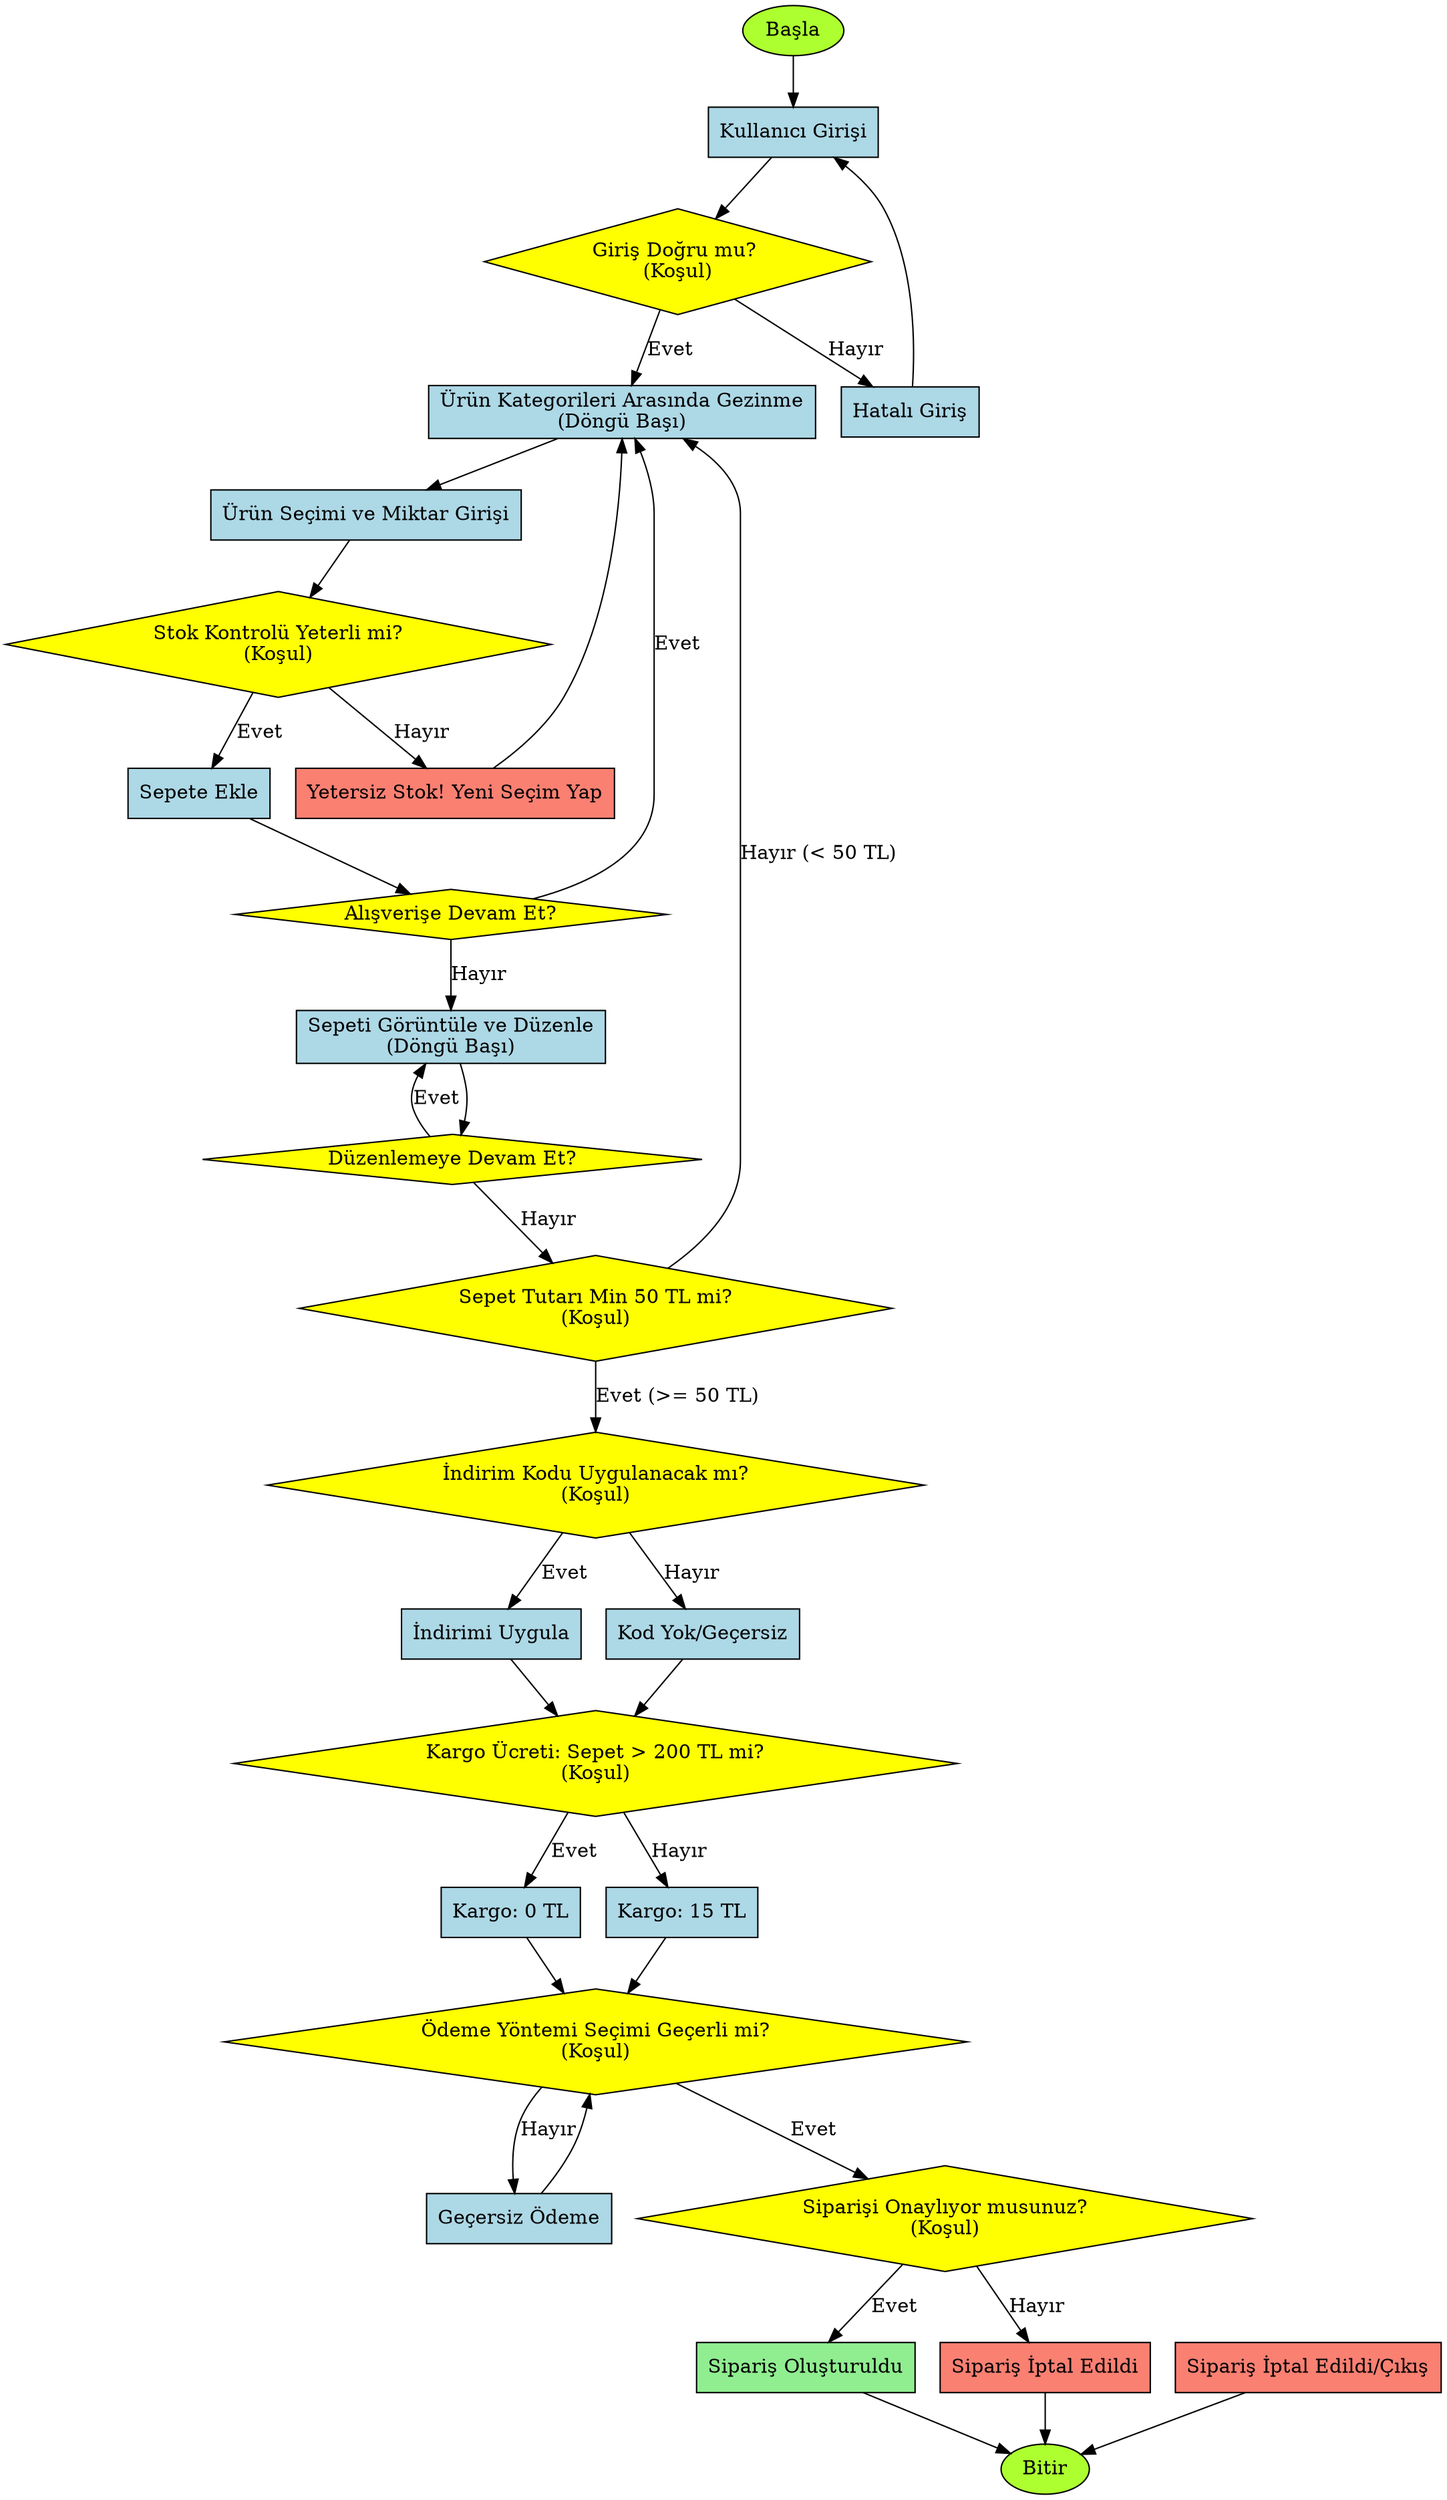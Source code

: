 digraph OnlineAlisveris {
    rankdir=TB;
    node [shape=box, style="filled", fillcolor="lightblue"];

    // Başlangıç ve Giriş
    A0 [label="Başla", shape=oval, fillcolor="greenyellow"];
    A1 [label="Kullanıcı Girişi", shape=box];
    A2 [label="Giriş Doğru mu? \n(Koşul)", shape=diamond, fillcolor="yellow"];
    A3 [label="Hatalı Giriş", shape=box];

    // Alışveriş Döngüsü
    B1 [label="Ürün Kategorileri Arasında Gezinme\n(Döngü Başı)", shape=box];
    B2 [label="Ürün Seçimi ve Miktar Girişi", shape=box];
    B3 [label="Stok Kontrolü Yeterli mi?\n(Koşul)", shape=diamond, fillcolor="yellow"];
    B4 [label="Sepete Ekle", shape=box];
    B5 [label="Yetersiz Stok! Yeni Seçim Yap", shape=box, fillcolor="salmon"];
    B6 [label="Alışverişe Devam Et?", shape=diamond, fillcolor="yellow"];

    // Sepet İşlemleri
    C1 [label="Sepeti Görüntüle ve Düzenle\n(Döngü Başı)", shape=box];
    C2 [label="Düzenlemeye Devam Et?", shape=diamond, fillcolor="yellow"];
    C3 [label="Sepet Tutarı Min 50 TL mi?\n(Koşul)", shape=diamond, fillcolor="yellow"];
    C4 [label="Sipariş İptal Edildi/Çıkış", shape=box, fillcolor="salmon"]; // Bu düğüm artık sadece sipariş iptalini temsil ediyor.

    // İndirim ve Kargo
    D1 [label="İndirim Kodu Uygulanacak mı?\n(Koşul)", shape=diamond, fillcolor="yellow"];
    D2 [label="İndirimi Uygula", shape=box];
    D3 [label="Kod Yok/Geçersiz", shape=box];
    D4 [label="Kargo Ücreti: Sepet > 200 TL mi?\n(Koşul)", shape=diamond, fillcolor="yellow"];
    D5 [label="Kargo: 0 TL", shape=box];
    D6 [label="Kargo: 15 TL", shape=box];

    // Ödeme ve Onay
    E1 [label="Ödeme Yöntemi Seçimi Geçerli mi?\n(Koşul)", shape=diamond, fillcolor="yellow"];
    E2 [label="Geçersiz Ödeme", shape=box];
    E3 [label="Siparişi Onaylıyor musunuz?\n(Koşul)", shape=diamond, fillcolor="yellow"];
    E4 [label="Sipariş Oluşturuldu", shape=box, fillcolor="lightgreen"];
    E5 [label="Sipariş İptal Edildi", shape=box, fillcolor="salmon"];
    F1 [label="Bitir", shape=oval, fillcolor="greenyellow"];


    // Akış Bağlantıları
    A0 -> A1;
    A1 -> A2;
    A2 -> B1 [label="Evet"];
    A2 -> A3 [label="Hayır"];
    A3 -> A1; 

    B1 -> B2;
    B2 -> B3;
    B3 -> B4 [label="Evet"];
    B4 -> B6;
    B3 -> B5 [label="Hayır"]; 
    B5 -> B1; // Stok yetersizse ürün seçimine dön

    B6 -> B1 [label="Evet"]; // Alışveriş Döngüsü
    B6 -> C1 [label="Hayır"];

    C1 -> C2;
    C2 -> C1 [label="Evet"]; 
    C2 -> C3 [label="Hayır"];

    // REVİZE EDİLMİŞ BAĞLANTI: Min 50 TL yoksa B1'e dön
    C3 -> D1 [label="Evet (>= 50 TL)"];
    C3 -> B1 [label="Hayır (< 50 TL)"]; 

    D1 -> D2 [label="Evet"];
    D1 -> D3 [label="Hayır"];
    D2 -> D4;
    D3 -> D4;

    D4 -> D5 [label="Evet"];
    D4 -> D6 [label="Hayır"];
    D5 -> E1;
    D6 -> E1;

    E1 -> E3 [label="Evet"];
    E1 -> E2 [label="Hayır"];
    E2 -> E1; 

    E3 -> E4 [label="Evet"];
    E3 -> E5 [label="Hayır"];

    C4 -> F1; // C4 artık sadece Sipariş İptali
    E4 -> F1;
    E5 -> F1;
}
